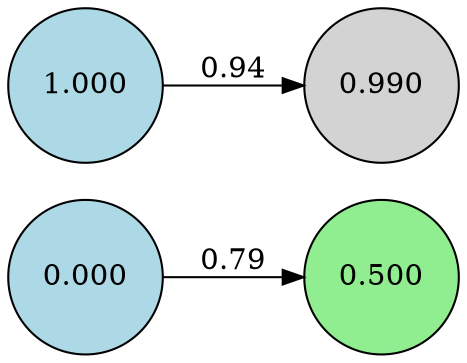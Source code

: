 digraph neat {
  rankdir=LR;
  node [shape=circle];
  node0 [label="0.000", style=filled, fillcolor=lightblue];
  node1 [label="1.000", style=filled, fillcolor=lightblue];
  node122 [label="0.500", style=filled, fillcolor=lightgreen];
  node152 [label="0.990", style=filled, fillcolor=lightgray];
  node0 -> node122 [label="0.79"];
  node1 -> node152 [label="0.94"];
}
